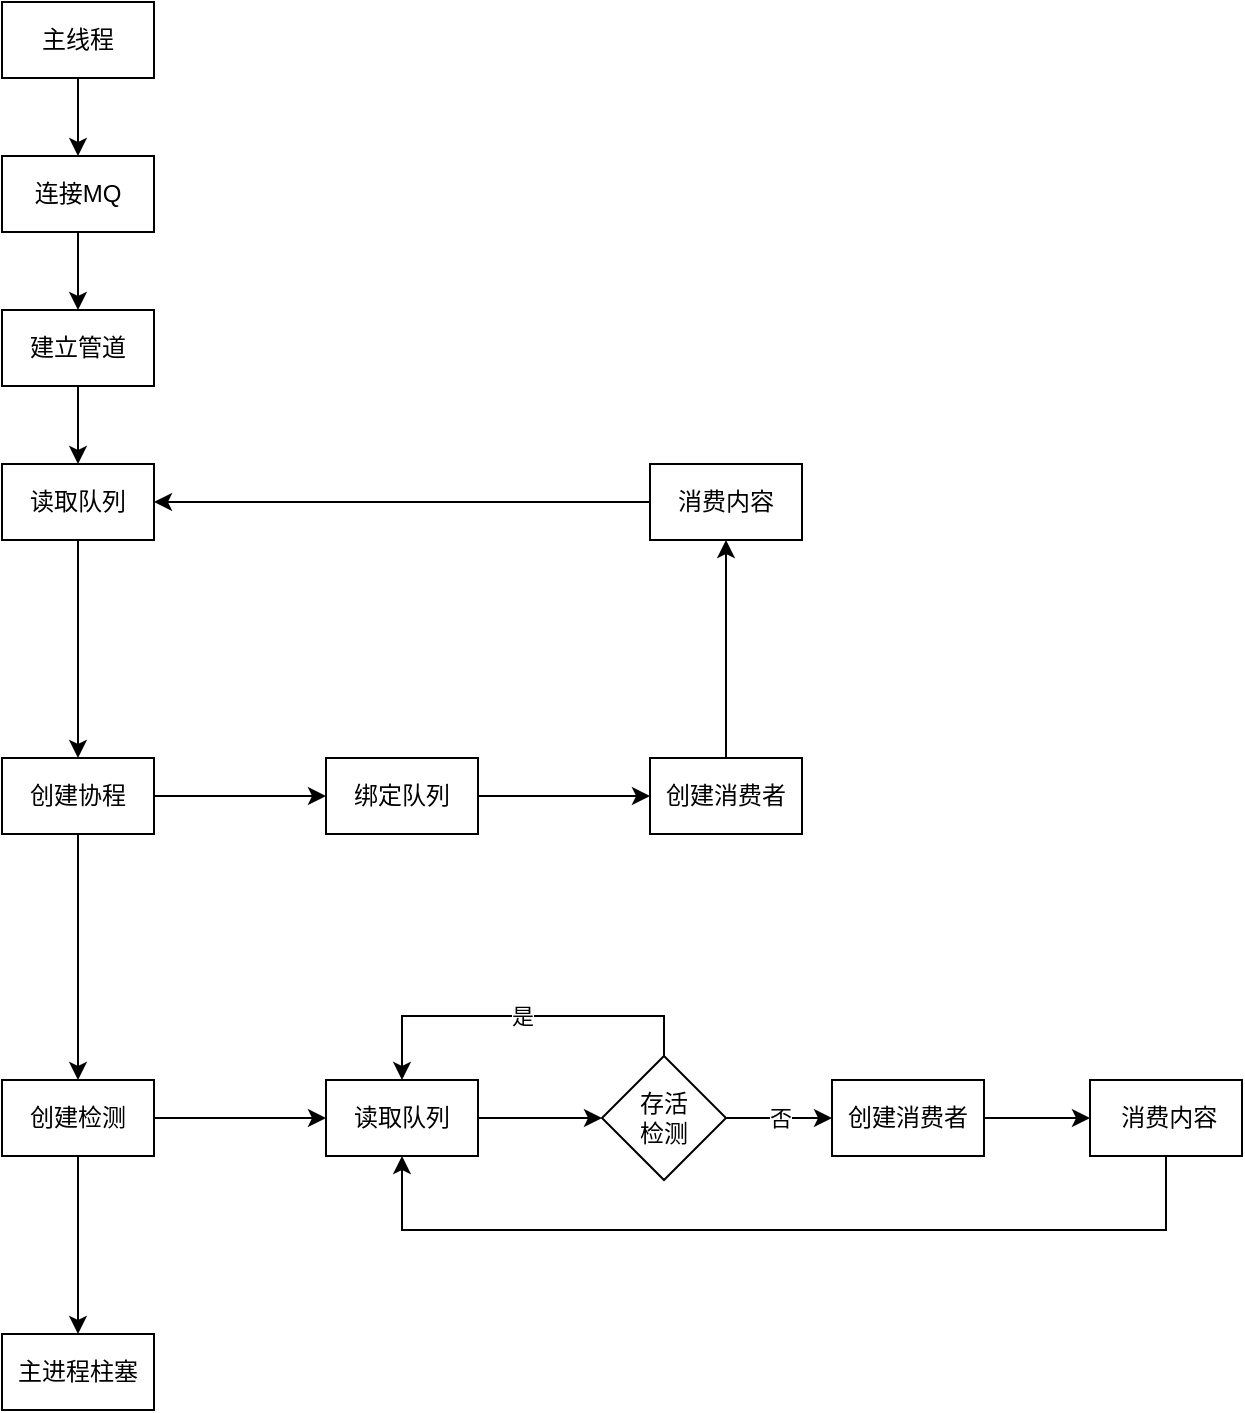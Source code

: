 <mxfile version="10.7.1" type="github"><diagram id="-tCbE3xAgJqxX8KeiwcL" name="第 1 页"><mxGraphModel dx="1394" dy="796" grid="0" gridSize="10" guides="1" tooltips="1" connect="1" arrows="1" fold="1" page="0" pageScale="1" pageWidth="827" pageHeight="1169" math="0" shadow="0"><root><mxCell id="0"/><mxCell id="1" parent="0"/><mxCell id="vmLUqUdyMXROexfE3QWZ-4" style="edgeStyle=orthogonalEdgeStyle;rounded=0;orthogonalLoop=1;jettySize=auto;html=1;exitX=0.5;exitY=1;exitDx=0;exitDy=0;entryX=0.5;entryY=0;entryDx=0;entryDy=0;" edge="1" parent="1" source="vmLUqUdyMXROexfE3QWZ-1" target="vmLUqUdyMXROexfE3QWZ-3"><mxGeometry relative="1" as="geometry"/></mxCell><mxCell id="vmLUqUdyMXROexfE3QWZ-1" value="主线程" style="rounded=0;whiteSpace=wrap;html=1;" vertex="1" parent="1"><mxGeometry x="298" y="121" width="76" height="38" as="geometry"/></mxCell><mxCell id="vmLUqUdyMXROexfE3QWZ-7" style="edgeStyle=orthogonalEdgeStyle;rounded=0;orthogonalLoop=1;jettySize=auto;html=1;exitX=0.5;exitY=1;exitDx=0;exitDy=0;entryX=0.5;entryY=0;entryDx=0;entryDy=0;" edge="1" parent="1" source="vmLUqUdyMXROexfE3QWZ-2" target="vmLUqUdyMXROexfE3QWZ-6"><mxGeometry relative="1" as="geometry"/></mxCell><mxCell id="vmLUqUdyMXROexfE3QWZ-2" value="建立管道" style="rounded=0;whiteSpace=wrap;html=1;" vertex="1" parent="1"><mxGeometry x="298" y="275" width="76" height="38" as="geometry"/></mxCell><mxCell id="vmLUqUdyMXROexfE3QWZ-5" style="edgeStyle=orthogonalEdgeStyle;rounded=0;orthogonalLoop=1;jettySize=auto;html=1;exitX=0.5;exitY=1;exitDx=0;exitDy=0;" edge="1" parent="1" source="vmLUqUdyMXROexfE3QWZ-3" target="vmLUqUdyMXROexfE3QWZ-2"><mxGeometry relative="1" as="geometry"/></mxCell><mxCell id="vmLUqUdyMXROexfE3QWZ-3" value="连接MQ" style="rounded=0;whiteSpace=wrap;html=1;" vertex="1" parent="1"><mxGeometry x="298" y="198" width="76" height="38" as="geometry"/></mxCell><mxCell id="vmLUqUdyMXROexfE3QWZ-9" style="edgeStyle=orthogonalEdgeStyle;rounded=0;orthogonalLoop=1;jettySize=auto;html=1;exitX=0.5;exitY=1;exitDx=0;exitDy=0;entryX=0.5;entryY=0;entryDx=0;entryDy=0;" edge="1" parent="1" source="vmLUqUdyMXROexfE3QWZ-6" target="vmLUqUdyMXROexfE3QWZ-8"><mxGeometry relative="1" as="geometry"/></mxCell><mxCell id="vmLUqUdyMXROexfE3QWZ-6" value="读取队列" style="rounded=0;whiteSpace=wrap;html=1;" vertex="1" parent="1"><mxGeometry x="298" y="352" width="76" height="38" as="geometry"/></mxCell><mxCell id="vmLUqUdyMXROexfE3QWZ-11" style="edgeStyle=orthogonalEdgeStyle;rounded=0;orthogonalLoop=1;jettySize=auto;html=1;exitX=1;exitY=0.5;exitDx=0;exitDy=0;" edge="1" parent="1" source="vmLUqUdyMXROexfE3QWZ-8" target="vmLUqUdyMXROexfE3QWZ-10"><mxGeometry relative="1" as="geometry"/></mxCell><mxCell id="vmLUqUdyMXROexfE3QWZ-18" style="edgeStyle=orthogonalEdgeStyle;rounded=0;orthogonalLoop=1;jettySize=auto;html=1;exitX=0.5;exitY=1;exitDx=0;exitDy=0;entryX=0.5;entryY=0;entryDx=0;entryDy=0;" edge="1" parent="1" source="vmLUqUdyMXROexfE3QWZ-8" target="vmLUqUdyMXROexfE3QWZ-17"><mxGeometry relative="1" as="geometry"/></mxCell><mxCell id="vmLUqUdyMXROexfE3QWZ-8" value="创建协程" style="rounded=0;whiteSpace=wrap;html=1;" vertex="1" parent="1"><mxGeometry x="298" y="499" width="76" height="38" as="geometry"/></mxCell><mxCell id="vmLUqUdyMXROexfE3QWZ-13" style="edgeStyle=orthogonalEdgeStyle;rounded=0;orthogonalLoop=1;jettySize=auto;html=1;exitX=1;exitY=0.5;exitDx=0;exitDy=0;" edge="1" parent="1" source="vmLUqUdyMXROexfE3QWZ-10" target="vmLUqUdyMXROexfE3QWZ-12"><mxGeometry relative="1" as="geometry"/></mxCell><mxCell id="vmLUqUdyMXROexfE3QWZ-10" value="绑定队列" style="rounded=0;whiteSpace=wrap;html=1;" vertex="1" parent="1"><mxGeometry x="460" y="499" width="76" height="38" as="geometry"/></mxCell><mxCell id="vmLUqUdyMXROexfE3QWZ-15" style="edgeStyle=orthogonalEdgeStyle;rounded=0;orthogonalLoop=1;jettySize=auto;html=1;exitX=0.5;exitY=0;exitDx=0;exitDy=0;entryX=0.5;entryY=1;entryDx=0;entryDy=0;" edge="1" parent="1" source="vmLUqUdyMXROexfE3QWZ-12" target="vmLUqUdyMXROexfE3QWZ-14"><mxGeometry relative="1" as="geometry"/></mxCell><mxCell id="vmLUqUdyMXROexfE3QWZ-12" value="创建消费者" style="rounded=0;whiteSpace=wrap;html=1;" vertex="1" parent="1"><mxGeometry x="622" y="499" width="76" height="38" as="geometry"/></mxCell><mxCell id="vmLUqUdyMXROexfE3QWZ-16" style="edgeStyle=orthogonalEdgeStyle;rounded=0;orthogonalLoop=1;jettySize=auto;html=1;exitX=0;exitY=0.5;exitDx=0;exitDy=0;entryX=1;entryY=0.5;entryDx=0;entryDy=0;" edge="1" parent="1" source="vmLUqUdyMXROexfE3QWZ-14" target="vmLUqUdyMXROexfE3QWZ-6"><mxGeometry relative="1" as="geometry"/></mxCell><mxCell id="vmLUqUdyMXROexfE3QWZ-14" value="消费内容" style="rounded=0;whiteSpace=wrap;html=1;" vertex="1" parent="1"><mxGeometry x="622" y="352" width="76" height="38" as="geometry"/></mxCell><mxCell id="vmLUqUdyMXROexfE3QWZ-21" style="edgeStyle=orthogonalEdgeStyle;rounded=0;orthogonalLoop=1;jettySize=auto;html=1;exitX=1;exitY=0.5;exitDx=0;exitDy=0;" edge="1" parent="1" source="vmLUqUdyMXROexfE3QWZ-17" target="vmLUqUdyMXROexfE3QWZ-20"><mxGeometry relative="1" as="geometry"/></mxCell><mxCell id="vmLUqUdyMXROexfE3QWZ-32" style="edgeStyle=orthogonalEdgeStyle;rounded=0;orthogonalLoop=1;jettySize=auto;html=1;exitX=0.5;exitY=1;exitDx=0;exitDy=0;" edge="1" parent="1" source="vmLUqUdyMXROexfE3QWZ-17" target="vmLUqUdyMXROexfE3QWZ-31"><mxGeometry relative="1" as="geometry"/></mxCell><mxCell id="vmLUqUdyMXROexfE3QWZ-17" value="创建检测" style="rounded=0;whiteSpace=wrap;html=1;" vertex="1" parent="1"><mxGeometry x="298" y="660" width="76" height="38" as="geometry"/></mxCell><mxCell id="vmLUqUdyMXROexfE3QWZ-24" style="edgeStyle=orthogonalEdgeStyle;rounded=0;orthogonalLoop=1;jettySize=auto;html=1;exitX=1;exitY=0.5;exitDx=0;exitDy=0;entryX=0;entryY=0.5;entryDx=0;entryDy=0;" edge="1" parent="1" source="vmLUqUdyMXROexfE3QWZ-20" target="vmLUqUdyMXROexfE3QWZ-23"><mxGeometry relative="1" as="geometry"/></mxCell><mxCell id="vmLUqUdyMXROexfE3QWZ-20" value="读取队列" style="rounded=0;whiteSpace=wrap;html=1;" vertex="1" parent="1"><mxGeometry x="460" y="660" width="76" height="38" as="geometry"/></mxCell><mxCell id="vmLUqUdyMXROexfE3QWZ-25" value="是" style="edgeStyle=orthogonalEdgeStyle;rounded=0;orthogonalLoop=1;jettySize=auto;html=1;exitX=0.5;exitY=0;exitDx=0;exitDy=0;entryX=0.5;entryY=0;entryDx=0;entryDy=0;" edge="1" parent="1" source="vmLUqUdyMXROexfE3QWZ-23" target="vmLUqUdyMXROexfE3QWZ-20"><mxGeometry relative="1" as="geometry"/></mxCell><mxCell id="vmLUqUdyMXROexfE3QWZ-27" value="否" style="edgeStyle=orthogonalEdgeStyle;rounded=0;orthogonalLoop=1;jettySize=auto;html=1;exitX=1;exitY=0.5;exitDx=0;exitDy=0;entryX=0;entryY=0.5;entryDx=0;entryDy=0;" edge="1" parent="1" source="vmLUqUdyMXROexfE3QWZ-23" target="vmLUqUdyMXROexfE3QWZ-26"><mxGeometry relative="1" as="geometry"/></mxCell><mxCell id="vmLUqUdyMXROexfE3QWZ-23" value="存活&lt;br&gt;检测" style="rhombus;whiteSpace=wrap;html=1;" vertex="1" parent="1"><mxGeometry x="598" y="648" width="62" height="62" as="geometry"/></mxCell><mxCell id="vmLUqUdyMXROexfE3QWZ-29" style="edgeStyle=orthogonalEdgeStyle;rounded=0;orthogonalLoop=1;jettySize=auto;html=1;exitX=1;exitY=0.5;exitDx=0;exitDy=0;" edge="1" parent="1" source="vmLUqUdyMXROexfE3QWZ-26" target="vmLUqUdyMXROexfE3QWZ-28"><mxGeometry relative="1" as="geometry"/></mxCell><mxCell id="vmLUqUdyMXROexfE3QWZ-26" value="创建消费者" style="rounded=0;whiteSpace=wrap;html=1;" vertex="1" parent="1"><mxGeometry x="713" y="660" width="76" height="38" as="geometry"/></mxCell><mxCell id="vmLUqUdyMXROexfE3QWZ-30" style="edgeStyle=orthogonalEdgeStyle;rounded=0;orthogonalLoop=1;jettySize=auto;html=1;exitX=0.5;exitY=1;exitDx=0;exitDy=0;entryX=0.5;entryY=1;entryDx=0;entryDy=0;" edge="1" parent="1" source="vmLUqUdyMXROexfE3QWZ-28" target="vmLUqUdyMXROexfE3QWZ-20"><mxGeometry relative="1" as="geometry"><Array as="points"><mxPoint x="880" y="735"/><mxPoint x="498" y="735"/></Array></mxGeometry></mxCell><mxCell id="vmLUqUdyMXROexfE3QWZ-28" value="&amp;nbsp;消费内容" style="rounded=0;whiteSpace=wrap;html=1;" vertex="1" parent="1"><mxGeometry x="842" y="660" width="76" height="38" as="geometry"/></mxCell><mxCell id="vmLUqUdyMXROexfE3QWZ-31" value="主进程柱塞" style="rounded=0;whiteSpace=wrap;html=1;" vertex="1" parent="1"><mxGeometry x="298" y="787" width="76" height="38" as="geometry"/></mxCell></root></mxGraphModel></diagram></mxfile>